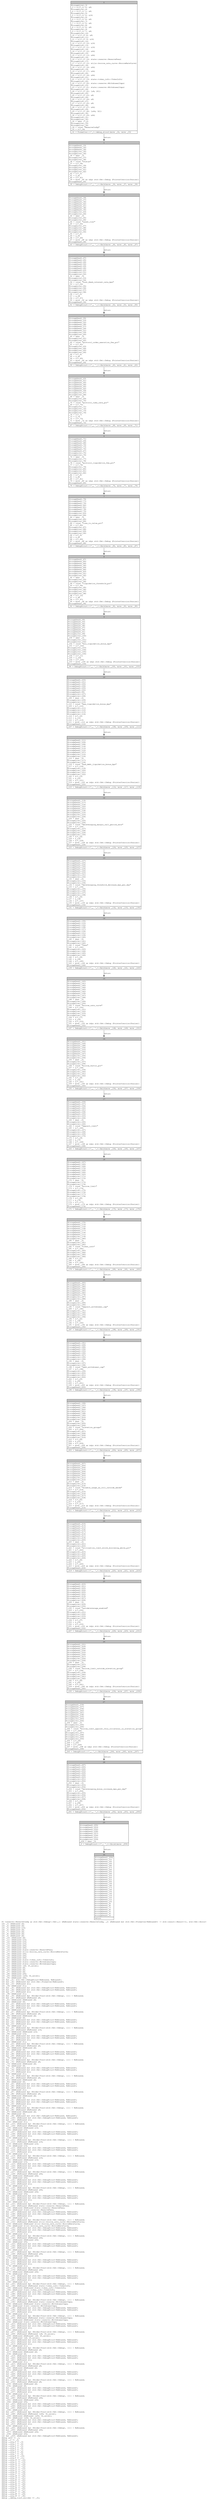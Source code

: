 digraph Mir_0_9575 {
    graph [fontname="Courier, monospace"];
    node [fontname="Courier, monospace"];
    edge [fontname="Courier, monospace"];
    label=<fn &lt;reserve::ReserveConfig as std::fmt::Debug&gt;::fmt(_1: &amp;ReErased state::reserve::ReserveConfig, _2: &amp;ReErased mut std::fmt::Formatter&lt;ReErased&gt;) -&gt; std::result::Result&lt;(), std::fmt::Error&gt;<br align="left"/>let _3: &amp;ReErased u8;<br align="left"/>let _4: &amp;ReErased u8;<br align="left"/>let _5: &amp;ReErased u16;<br align="left"/>let _6: &amp;ReErased u8;<br align="left"/>let _7: &amp;ReErased u8;<br align="left"/>let _8: &amp;ReErased u8;<br align="left"/>let _9: &amp;ReErased u8;<br align="left"/>let _10: &amp;ReErased u8;<br align="left"/>let _11: &amp;ReErased u16;<br align="left"/>let _12: &amp;ReErased u16;<br align="left"/>let _13: &amp;ReErased u16;<br align="left"/>let _14: &amp;ReErased u64;<br align="left"/>let _15: &amp;ReErased u64;<br align="left"/>let _16: &amp;ReErased state::reserve::ReserveFees;<br align="left"/>let _17: &amp;ReErased utils::borrow_rate_curve::BorrowRateCurve;<br align="left"/>let _18: &amp;ReErased u64;<br align="left"/>let _19: &amp;ReErased u64;<br align="left"/>let _20: &amp;ReErased u64;<br align="left"/>let _21: &amp;ReErased state::token_info::TokenInfo;<br align="left"/>let _22: &amp;ReErased state::reserve::WithdrawalCaps;<br align="left"/>let _23: &amp;ReErased state::reserve::WithdrawalCaps;<br align="left"/>let _24: &amp;ReErased [u8; 20_usize];<br align="left"/>let _25: &amp;ReErased u8;<br align="left"/>let _26: &amp;ReErased u8;<br align="left"/>let _27: &amp;ReErased u8;<br align="left"/>let _28: &amp;ReErased u64;<br align="left"/>let _29: &amp;ReErased [u64; 32_usize];<br align="left"/>let _30: &amp;ReErased u64;<br align="left"/>let mut _31: std::fmt::DebugStruct&lt;ReErased, ReErased&gt;;<br align="left"/>let mut _32: &amp;ReErased mut std::fmt::Formatter&lt;ReErased&gt;;<br align="left"/>let mut _33: &amp;ReErased str;<br align="left"/>let _34: &amp;ReErased str;<br align="left"/>let mut _35: &amp;ReErased mut std::fmt::DebugStruct&lt;ReErased, ReErased&gt;;<br align="left"/>let mut _36: &amp;ReErased mut std::fmt::DebugStruct&lt;ReErased, ReErased&gt;;<br align="left"/>let mut _37: &amp;ReErased str;<br align="left"/>let _38: &amp;ReErased str;<br align="left"/>let mut _39: &amp;ReErased dyn [Binder(Trait(std::fmt::Debug), [])] + ReErased;<br align="left"/>let mut _40: &amp;ReErased &amp;ReErased u8;<br align="left"/>let _41: &amp;ReErased &amp;ReErased u8;<br align="left"/>let _42: &amp;ReErased u8;<br align="left"/>let mut _43: &amp;ReErased mut std::fmt::DebugStruct&lt;ReErased, ReErased&gt;;<br align="left"/>let mut _44: &amp;ReErased mut std::fmt::DebugStruct&lt;ReErased, ReErased&gt;;<br align="left"/>let mut _45: &amp;ReErased str;<br align="left"/>let _46: &amp;ReErased str;<br align="left"/>let mut _47: &amp;ReErased dyn [Binder(Trait(std::fmt::Debug), [])] + ReErased;<br align="left"/>let mut _48: &amp;ReErased &amp;ReErased u8;<br align="left"/>let _49: &amp;ReErased &amp;ReErased u8;<br align="left"/>let _50: &amp;ReErased u8;<br align="left"/>let mut _51: &amp;ReErased mut std::fmt::DebugStruct&lt;ReErased, ReErased&gt;;<br align="left"/>let mut _52: &amp;ReErased mut std::fmt::DebugStruct&lt;ReErased, ReErased&gt;;<br align="left"/>let mut _53: &amp;ReErased str;<br align="left"/>let _54: &amp;ReErased str;<br align="left"/>let mut _55: &amp;ReErased dyn [Binder(Trait(std::fmt::Debug), [])] + ReErased;<br align="left"/>let mut _56: &amp;ReErased &amp;ReErased u16;<br align="left"/>let _57: &amp;ReErased &amp;ReErased u16;<br align="left"/>let _58: &amp;ReErased u16;<br align="left"/>let mut _59: &amp;ReErased mut std::fmt::DebugStruct&lt;ReErased, ReErased&gt;;<br align="left"/>let mut _60: &amp;ReErased mut std::fmt::DebugStruct&lt;ReErased, ReErased&gt;;<br align="left"/>let mut _61: &amp;ReErased str;<br align="left"/>let _62: &amp;ReErased str;<br align="left"/>let mut _63: &amp;ReErased dyn [Binder(Trait(std::fmt::Debug), [])] + ReErased;<br align="left"/>let mut _64: &amp;ReErased &amp;ReErased u8;<br align="left"/>let _65: &amp;ReErased &amp;ReErased u8;<br align="left"/>let _66: &amp;ReErased u8;<br align="left"/>let mut _67: &amp;ReErased mut std::fmt::DebugStruct&lt;ReErased, ReErased&gt;;<br align="left"/>let mut _68: &amp;ReErased mut std::fmt::DebugStruct&lt;ReErased, ReErased&gt;;<br align="left"/>let mut _69: &amp;ReErased str;<br align="left"/>let _70: &amp;ReErased str;<br align="left"/>let mut _71: &amp;ReErased dyn [Binder(Trait(std::fmt::Debug), [])] + ReErased;<br align="left"/>let mut _72: &amp;ReErased &amp;ReErased u8;<br align="left"/>let _73: &amp;ReErased &amp;ReErased u8;<br align="left"/>let _74: &amp;ReErased u8;<br align="left"/>let mut _75: &amp;ReErased mut std::fmt::DebugStruct&lt;ReErased, ReErased&gt;;<br align="left"/>let mut _76: &amp;ReErased mut std::fmt::DebugStruct&lt;ReErased, ReErased&gt;;<br align="left"/>let mut _77: &amp;ReErased str;<br align="left"/>let _78: &amp;ReErased str;<br align="left"/>let mut _79: &amp;ReErased dyn [Binder(Trait(std::fmt::Debug), [])] + ReErased;<br align="left"/>let mut _80: &amp;ReErased &amp;ReErased u8;<br align="left"/>let _81: &amp;ReErased &amp;ReErased u8;<br align="left"/>let _82: &amp;ReErased u8;<br align="left"/>let mut _83: &amp;ReErased mut std::fmt::DebugStruct&lt;ReErased, ReErased&gt;;<br align="left"/>let mut _84: &amp;ReErased mut std::fmt::DebugStruct&lt;ReErased, ReErased&gt;;<br align="left"/>let mut _85: &amp;ReErased str;<br align="left"/>let _86: &amp;ReErased str;<br align="left"/>let mut _87: &amp;ReErased dyn [Binder(Trait(std::fmt::Debug), [])] + ReErased;<br align="left"/>let mut _88: &amp;ReErased &amp;ReErased u8;<br align="left"/>let _89: &amp;ReErased &amp;ReErased u8;<br align="left"/>let _90: &amp;ReErased u8;<br align="left"/>let mut _91: &amp;ReErased mut std::fmt::DebugStruct&lt;ReErased, ReErased&gt;;<br align="left"/>let mut _92: &amp;ReErased mut std::fmt::DebugStruct&lt;ReErased, ReErased&gt;;<br align="left"/>let mut _93: &amp;ReErased str;<br align="left"/>let _94: &amp;ReErased str;<br align="left"/>let mut _95: &amp;ReErased dyn [Binder(Trait(std::fmt::Debug), [])] + ReErased;<br align="left"/>let mut _96: &amp;ReErased &amp;ReErased u8;<br align="left"/>let _97: &amp;ReErased &amp;ReErased u8;<br align="left"/>let _98: &amp;ReErased u8;<br align="left"/>let mut _99: &amp;ReErased mut std::fmt::DebugStruct&lt;ReErased, ReErased&gt;;<br align="left"/>let mut _100: &amp;ReErased mut std::fmt::DebugStruct&lt;ReErased, ReErased&gt;;<br align="left"/>let mut _101: &amp;ReErased str;<br align="left"/>let _102: &amp;ReErased str;<br align="left"/>let mut _103: &amp;ReErased dyn [Binder(Trait(std::fmt::Debug), [])] + ReErased;<br align="left"/>let mut _104: &amp;ReErased &amp;ReErased u16;<br align="left"/>let _105: &amp;ReErased &amp;ReErased u16;<br align="left"/>let _106: &amp;ReErased u16;<br align="left"/>let mut _107: &amp;ReErased mut std::fmt::DebugStruct&lt;ReErased, ReErased&gt;;<br align="left"/>let mut _108: &amp;ReErased mut std::fmt::DebugStruct&lt;ReErased, ReErased&gt;;<br align="left"/>let mut _109: &amp;ReErased str;<br align="left"/>let _110: &amp;ReErased str;<br align="left"/>let mut _111: &amp;ReErased dyn [Binder(Trait(std::fmt::Debug), [])] + ReErased;<br align="left"/>let mut _112: &amp;ReErased &amp;ReErased u16;<br align="left"/>let _113: &amp;ReErased &amp;ReErased u16;<br align="left"/>let _114: &amp;ReErased u16;<br align="left"/>let mut _115: &amp;ReErased mut std::fmt::DebugStruct&lt;ReErased, ReErased&gt;;<br align="left"/>let mut _116: &amp;ReErased mut std::fmt::DebugStruct&lt;ReErased, ReErased&gt;;<br align="left"/>let mut _117: &amp;ReErased str;<br align="left"/>let _118: &amp;ReErased str;<br align="left"/>let mut _119: &amp;ReErased dyn [Binder(Trait(std::fmt::Debug), [])] + ReErased;<br align="left"/>let mut _120: &amp;ReErased &amp;ReErased u16;<br align="left"/>let _121: &amp;ReErased &amp;ReErased u16;<br align="left"/>let _122: &amp;ReErased u16;<br align="left"/>let mut _123: &amp;ReErased mut std::fmt::DebugStruct&lt;ReErased, ReErased&gt;;<br align="left"/>let mut _124: &amp;ReErased mut std::fmt::DebugStruct&lt;ReErased, ReErased&gt;;<br align="left"/>let mut _125: &amp;ReErased str;<br align="left"/>let _126: &amp;ReErased str;<br align="left"/>let mut _127: &amp;ReErased dyn [Binder(Trait(std::fmt::Debug), [])] + ReErased;<br align="left"/>let mut _128: &amp;ReErased &amp;ReErased u64;<br align="left"/>let _129: &amp;ReErased &amp;ReErased u64;<br align="left"/>let _130: &amp;ReErased u64;<br align="left"/>let mut _131: &amp;ReErased mut std::fmt::DebugStruct&lt;ReErased, ReErased&gt;;<br align="left"/>let mut _132: &amp;ReErased mut std::fmt::DebugStruct&lt;ReErased, ReErased&gt;;<br align="left"/>let mut _133: &amp;ReErased str;<br align="left"/>let _134: &amp;ReErased str;<br align="left"/>let mut _135: &amp;ReErased dyn [Binder(Trait(std::fmt::Debug), [])] + ReErased;<br align="left"/>let mut _136: &amp;ReErased &amp;ReErased u64;<br align="left"/>let _137: &amp;ReErased &amp;ReErased u64;<br align="left"/>let _138: &amp;ReErased u64;<br align="left"/>let mut _139: &amp;ReErased mut std::fmt::DebugStruct&lt;ReErased, ReErased&gt;;<br align="left"/>let mut _140: &amp;ReErased mut std::fmt::DebugStruct&lt;ReErased, ReErased&gt;;<br align="left"/>let mut _141: &amp;ReErased str;<br align="left"/>let _142: &amp;ReErased str;<br align="left"/>let mut _143: &amp;ReErased dyn [Binder(Trait(std::fmt::Debug), [])] + ReErased;<br align="left"/>let mut _144: &amp;ReErased &amp;ReErased state::reserve::ReserveFees;<br align="left"/>let _145: &amp;ReErased &amp;ReErased state::reserve::ReserveFees;<br align="left"/>let _146: &amp;ReErased state::reserve::ReserveFees;<br align="left"/>let mut _147: &amp;ReErased mut std::fmt::DebugStruct&lt;ReErased, ReErased&gt;;<br align="left"/>let mut _148: &amp;ReErased mut std::fmt::DebugStruct&lt;ReErased, ReErased&gt;;<br align="left"/>let mut _149: &amp;ReErased str;<br align="left"/>let _150: &amp;ReErased str;<br align="left"/>let mut _151: &amp;ReErased dyn [Binder(Trait(std::fmt::Debug), [])] + ReErased;<br align="left"/>let mut _152: &amp;ReErased &amp;ReErased utils::borrow_rate_curve::BorrowRateCurve;<br align="left"/>let _153: &amp;ReErased &amp;ReErased utils::borrow_rate_curve::BorrowRateCurve;<br align="left"/>let _154: &amp;ReErased utils::borrow_rate_curve::BorrowRateCurve;<br align="left"/>let mut _155: &amp;ReErased mut std::fmt::DebugStruct&lt;ReErased, ReErased&gt;;<br align="left"/>let mut _156: &amp;ReErased mut std::fmt::DebugStruct&lt;ReErased, ReErased&gt;;<br align="left"/>let mut _157: &amp;ReErased str;<br align="left"/>let _158: &amp;ReErased str;<br align="left"/>let mut _159: &amp;ReErased dyn [Binder(Trait(std::fmt::Debug), [])] + ReErased;<br align="left"/>let mut _160: &amp;ReErased &amp;ReErased u64;<br align="left"/>let _161: &amp;ReErased &amp;ReErased u64;<br align="left"/>let _162: &amp;ReErased u64;<br align="left"/>let mut _163: &amp;ReErased mut std::fmt::DebugStruct&lt;ReErased, ReErased&gt;;<br align="left"/>let mut _164: &amp;ReErased mut std::fmt::DebugStruct&lt;ReErased, ReErased&gt;;<br align="left"/>let mut _165: &amp;ReErased str;<br align="left"/>let _166: &amp;ReErased str;<br align="left"/>let mut _167: &amp;ReErased dyn [Binder(Trait(std::fmt::Debug), [])] + ReErased;<br align="left"/>let mut _168: &amp;ReErased &amp;ReErased u64;<br align="left"/>let _169: &amp;ReErased &amp;ReErased u64;<br align="left"/>let _170: &amp;ReErased u64;<br align="left"/>let mut _171: &amp;ReErased mut std::fmt::DebugStruct&lt;ReErased, ReErased&gt;;<br align="left"/>let mut _172: &amp;ReErased mut std::fmt::DebugStruct&lt;ReErased, ReErased&gt;;<br align="left"/>let mut _173: &amp;ReErased str;<br align="left"/>let _174: &amp;ReErased str;<br align="left"/>let mut _175: &amp;ReErased dyn [Binder(Trait(std::fmt::Debug), [])] + ReErased;<br align="left"/>let mut _176: &amp;ReErased &amp;ReErased u64;<br align="left"/>let _177: &amp;ReErased &amp;ReErased u64;<br align="left"/>let _178: &amp;ReErased u64;<br align="left"/>let mut _179: &amp;ReErased mut std::fmt::DebugStruct&lt;ReErased, ReErased&gt;;<br align="left"/>let mut _180: &amp;ReErased mut std::fmt::DebugStruct&lt;ReErased, ReErased&gt;;<br align="left"/>let mut _181: &amp;ReErased str;<br align="left"/>let _182: &amp;ReErased str;<br align="left"/>let mut _183: &amp;ReErased dyn [Binder(Trait(std::fmt::Debug), [])] + ReErased;<br align="left"/>let mut _184: &amp;ReErased &amp;ReErased state::token_info::TokenInfo;<br align="left"/>let _185: &amp;ReErased &amp;ReErased state::token_info::TokenInfo;<br align="left"/>let _186: &amp;ReErased state::token_info::TokenInfo;<br align="left"/>let mut _187: &amp;ReErased mut std::fmt::DebugStruct&lt;ReErased, ReErased&gt;;<br align="left"/>let mut _188: &amp;ReErased mut std::fmt::DebugStruct&lt;ReErased, ReErased&gt;;<br align="left"/>let mut _189: &amp;ReErased str;<br align="left"/>let _190: &amp;ReErased str;<br align="left"/>let mut _191: &amp;ReErased dyn [Binder(Trait(std::fmt::Debug), [])] + ReErased;<br align="left"/>let mut _192: &amp;ReErased &amp;ReErased state::reserve::WithdrawalCaps;<br align="left"/>let _193: &amp;ReErased &amp;ReErased state::reserve::WithdrawalCaps;<br align="left"/>let _194: &amp;ReErased state::reserve::WithdrawalCaps;<br align="left"/>let mut _195: &amp;ReErased mut std::fmt::DebugStruct&lt;ReErased, ReErased&gt;;<br align="left"/>let mut _196: &amp;ReErased mut std::fmt::DebugStruct&lt;ReErased, ReErased&gt;;<br align="left"/>let mut _197: &amp;ReErased str;<br align="left"/>let _198: &amp;ReErased str;<br align="left"/>let mut _199: &amp;ReErased dyn [Binder(Trait(std::fmt::Debug), [])] + ReErased;<br align="left"/>let mut _200: &amp;ReErased &amp;ReErased state::reserve::WithdrawalCaps;<br align="left"/>let _201: &amp;ReErased &amp;ReErased state::reserve::WithdrawalCaps;<br align="left"/>let _202: &amp;ReErased state::reserve::WithdrawalCaps;<br align="left"/>let mut _203: &amp;ReErased mut std::fmt::DebugStruct&lt;ReErased, ReErased&gt;;<br align="left"/>let mut _204: &amp;ReErased mut std::fmt::DebugStruct&lt;ReErased, ReErased&gt;;<br align="left"/>let mut _205: &amp;ReErased str;<br align="left"/>let _206: &amp;ReErased str;<br align="left"/>let mut _207: &amp;ReErased dyn [Binder(Trait(std::fmt::Debug), [])] + ReErased;<br align="left"/>let mut _208: &amp;ReErased &amp;ReErased [u8; 20_usize];<br align="left"/>let _209: &amp;ReErased &amp;ReErased [u8; 20_usize];<br align="left"/>let _210: &amp;ReErased [u8; 20_usize];<br align="left"/>let mut _211: &amp;ReErased mut std::fmt::DebugStruct&lt;ReErased, ReErased&gt;;<br align="left"/>let mut _212: &amp;ReErased mut std::fmt::DebugStruct&lt;ReErased, ReErased&gt;;<br align="left"/>let mut _213: &amp;ReErased str;<br align="left"/>let _214: &amp;ReErased str;<br align="left"/>let mut _215: &amp;ReErased dyn [Binder(Trait(std::fmt::Debug), [])] + ReErased;<br align="left"/>let mut _216: &amp;ReErased &amp;ReErased u8;<br align="left"/>let _217: &amp;ReErased &amp;ReErased u8;<br align="left"/>let _218: &amp;ReErased u8;<br align="left"/>let mut _219: &amp;ReErased mut std::fmt::DebugStruct&lt;ReErased, ReErased&gt;;<br align="left"/>let mut _220: &amp;ReErased mut std::fmt::DebugStruct&lt;ReErased, ReErased&gt;;<br align="left"/>let mut _221: &amp;ReErased str;<br align="left"/>let _222: &amp;ReErased str;<br align="left"/>let mut _223: &amp;ReErased dyn [Binder(Trait(std::fmt::Debug), [])] + ReErased;<br align="left"/>let mut _224: &amp;ReErased &amp;ReErased u8;<br align="left"/>let _225: &amp;ReErased &amp;ReErased u8;<br align="left"/>let _226: &amp;ReErased u8;<br align="left"/>let mut _227: &amp;ReErased mut std::fmt::DebugStruct&lt;ReErased, ReErased&gt;;<br align="left"/>let mut _228: &amp;ReErased mut std::fmt::DebugStruct&lt;ReErased, ReErased&gt;;<br align="left"/>let mut _229: &amp;ReErased str;<br align="left"/>let _230: &amp;ReErased str;<br align="left"/>let mut _231: &amp;ReErased dyn [Binder(Trait(std::fmt::Debug), [])] + ReErased;<br align="left"/>let mut _232: &amp;ReErased &amp;ReErased u8;<br align="left"/>let _233: &amp;ReErased &amp;ReErased u8;<br align="left"/>let _234: &amp;ReErased u8;<br align="left"/>let mut _235: &amp;ReErased mut std::fmt::DebugStruct&lt;ReErased, ReErased&gt;;<br align="left"/>let mut _236: &amp;ReErased mut std::fmt::DebugStruct&lt;ReErased, ReErased&gt;;<br align="left"/>let mut _237: &amp;ReErased str;<br align="left"/>let _238: &amp;ReErased str;<br align="left"/>let mut _239: &amp;ReErased dyn [Binder(Trait(std::fmt::Debug), [])] + ReErased;<br align="left"/>let mut _240: &amp;ReErased &amp;ReErased u64;<br align="left"/>let _241: &amp;ReErased &amp;ReErased u64;<br align="left"/>let _242: &amp;ReErased u64;<br align="left"/>let mut _243: &amp;ReErased mut std::fmt::DebugStruct&lt;ReErased, ReErased&gt;;<br align="left"/>let mut _244: &amp;ReErased mut std::fmt::DebugStruct&lt;ReErased, ReErased&gt;;<br align="left"/>let mut _245: &amp;ReErased str;<br align="left"/>let _246: &amp;ReErased str;<br align="left"/>let mut _247: &amp;ReErased dyn [Binder(Trait(std::fmt::Debug), [])] + ReErased;<br align="left"/>let mut _248: &amp;ReErased &amp;ReErased [u64; 32_usize];<br align="left"/>let _249: &amp;ReErased &amp;ReErased [u64; 32_usize];<br align="left"/>let _250: &amp;ReErased [u64; 32_usize];<br align="left"/>let mut _251: &amp;ReErased mut std::fmt::DebugStruct&lt;ReErased, ReErased&gt;;<br align="left"/>let mut _252: &amp;ReErased mut std::fmt::DebugStruct&lt;ReErased, ReErased&gt;;<br align="left"/>let mut _253: &amp;ReErased str;<br align="left"/>let _254: &amp;ReErased str;<br align="left"/>let mut _255: &amp;ReErased dyn [Binder(Trait(std::fmt::Debug), [])] + ReErased;<br align="left"/>let mut _256: &amp;ReErased &amp;ReErased u64;<br align="left"/>let _257: &amp;ReErased &amp;ReErased u64;<br align="left"/>let _258: &amp;ReErased u64;<br align="left"/>let mut _259: &amp;ReErased mut std::fmt::DebugStruct&lt;ReErased, ReErased&gt;;<br align="left"/>debug self =&gt; _1;<br align="left"/>debug __f =&gt; _2;<br align="left"/>debug __arg_0 =&gt; _3;<br align="left"/>debug __arg_1 =&gt; _4;<br align="left"/>debug __arg_2 =&gt; _5;<br align="left"/>debug __arg_4 =&gt; _6;<br align="left"/>debug __arg_5 =&gt; _7;<br align="left"/>debug __arg_6 =&gt; _8;<br align="left"/>debug __arg_7 =&gt; _9;<br align="left"/>debug __arg_8 =&gt; _10;<br align="left"/>debug __arg_9 =&gt; _11;<br align="left"/>debug __arg_10 =&gt; _12;<br align="left"/>debug __arg_11 =&gt; _13;<br align="left"/>debug __arg_12 =&gt; _14;<br align="left"/>debug __arg_13 =&gt; _15;<br align="left"/>debug __arg_14 =&gt; _16;<br align="left"/>debug __arg_15 =&gt; _17;<br align="left"/>debug __arg_16 =&gt; _18;<br align="left"/>debug __arg_17 =&gt; _19;<br align="left"/>debug __arg_18 =&gt; _20;<br align="left"/>debug __arg_19 =&gt; _21;<br align="left"/>debug __arg_20 =&gt; _22;<br align="left"/>debug __arg_21 =&gt; _23;<br align="left"/>debug __arg_22 =&gt; _24;<br align="left"/>debug __arg_23 =&gt; _25;<br align="left"/>debug __arg_24 =&gt; _26;<br align="left"/>debug __arg_25 =&gt; _27;<br align="left"/>debug __arg_27 =&gt; _28;<br align="left"/>debug __arg_28 =&gt; _29;<br align="left"/>debug __arg_29 =&gt; _30;<br align="left"/>debug __debug_trait_builder =&gt; _31;<br align="left"/>>;
    bb0__0_9575 [shape="none", label=<<table border="0" cellborder="1" cellspacing="0"><tr><td bgcolor="gray" align="center" colspan="1">0</td></tr><tr><td align="left" balign="left">StorageLive(_3)<br/>_3 = &amp;((*_1).0: u8)<br/>StorageLive(_4)<br/>_4 = &amp;((*_1).1: u8)<br/>StorageLive(_5)<br/>_5 = &amp;((*_1).2: u16)<br/>StorageLive(_6)<br/>_6 = &amp;((*_1).4: u8)<br/>StorageLive(_7)<br/>_7 = &amp;((*_1).5: u8)<br/>StorageLive(_8)<br/>_8 = &amp;((*_1).6: u8)<br/>StorageLive(_9)<br/>_9 = &amp;((*_1).7: u8)<br/>StorageLive(_10)<br/>_10 = &amp;((*_1).8: u8)<br/>StorageLive(_11)<br/>_11 = &amp;((*_1).9: u16)<br/>StorageLive(_12)<br/>_12 = &amp;((*_1).10: u16)<br/>StorageLive(_13)<br/>_13 = &amp;((*_1).11: u16)<br/>StorageLive(_14)<br/>_14 = &amp;((*_1).12: u64)<br/>StorageLive(_15)<br/>_15 = &amp;((*_1).13: u64)<br/>StorageLive(_16)<br/>_16 = &amp;((*_1).14: state::reserve::ReserveFees)<br/>StorageLive(_17)<br/>_17 = &amp;((*_1).15: utils::borrow_rate_curve::BorrowRateCurve)<br/>StorageLive(_18)<br/>_18 = &amp;((*_1).16: u64)<br/>StorageLive(_19)<br/>_19 = &amp;((*_1).17: u64)<br/>StorageLive(_20)<br/>_20 = &amp;((*_1).18: u64)<br/>StorageLive(_21)<br/>_21 = &amp;((*_1).19: state::token_info::TokenInfo)<br/>StorageLive(_22)<br/>_22 = &amp;((*_1).20: state::reserve::WithdrawalCaps)<br/>StorageLive(_23)<br/>_23 = &amp;((*_1).21: state::reserve::WithdrawalCaps)<br/>StorageLive(_24)<br/>_24 = &amp;((*_1).22: [u8; 20])<br/>StorageLive(_25)<br/>_25 = &amp;((*_1).23: u8)<br/>StorageLive(_26)<br/>_26 = &amp;((*_1).24: u8)<br/>StorageLive(_27)<br/>_27 = &amp;((*_1).25: u8)<br/>StorageLive(_28)<br/>_28 = &amp;((*_1).27: u64)<br/>StorageLive(_29)<br/>_29 = &amp;((*_1).28: [u64; 32])<br/>StorageLive(_30)<br/>_30 = &amp;((*_1).29: u64)<br/>StorageLive(_31)<br/>StorageLive(_32)<br/>_32 = &amp;mut (*_2)<br/>StorageLive(_33)<br/>StorageLive(_34)<br/>_34 = const &quot;ReserveConfig&quot;<br/>_33 = &amp;(*_34)<br/></td></tr><tr><td align="left">_31 = Formatter::&lt;'_&gt;::debug_struct(move _32, move _33)</td></tr></table>>];
    bb1__0_9575 [shape="none", label=<<table border="0" cellborder="1" cellspacing="0"><tr><td bgcolor="gray" align="center" colspan="1">1</td></tr><tr><td align="left" balign="left">StorageDead(_33)<br/>StorageDead(_32)<br/>StorageDead(_34)<br/>StorageLive(_35)<br/>StorageLive(_36)<br/>_36 = &amp;mut _31<br/>StorageLive(_37)<br/>StorageLive(_38)<br/>_38 = const &quot;status&quot;<br/>_37 = &amp;(*_38)<br/>StorageLive(_39)<br/>StorageLive(_40)<br/>StorageLive(_41)<br/>StorageLive(_42)<br/>_42 = &amp;(*_3)<br/>_41 = &amp;_42<br/>_40 = &amp;(*_41)<br/>_39 = move _40 as &amp;dyn std::fmt::Debug (PointerCoercion(Unsize))<br/>StorageDead(_40)<br/></td></tr><tr><td align="left">_35 = DebugStruct::&lt;'_, '_&gt;::field(move _36, move _37, move _39)</td></tr></table>>];
    bb2__0_9575 [shape="none", label=<<table border="0" cellborder="1" cellspacing="0"><tr><td bgcolor="gray" align="center" colspan="1">2</td></tr><tr><td align="left" balign="left">StorageDead(_39)<br/>StorageDead(_37)<br/>StorageDead(_36)<br/>StorageDead(_42)<br/>StorageDead(_41)<br/>StorageDead(_38)<br/>StorageDead(_35)<br/>StorageLive(_43)<br/>StorageLive(_44)<br/>_44 = &amp;mut _31<br/>StorageLive(_45)<br/>StorageLive(_46)<br/>_46 = const &quot;asset_tier&quot;<br/>_45 = &amp;(*_46)<br/>StorageLive(_47)<br/>StorageLive(_48)<br/>StorageLive(_49)<br/>StorageLive(_50)<br/>_50 = &amp;(*_4)<br/>_49 = &amp;_50<br/>_48 = &amp;(*_49)<br/>_47 = move _48 as &amp;dyn std::fmt::Debug (PointerCoercion(Unsize))<br/>StorageDead(_48)<br/></td></tr><tr><td align="left">_43 = DebugStruct::&lt;'_, '_&gt;::field(move _44, move _45, move _47)</td></tr></table>>];
    bb3__0_9575 [shape="none", label=<<table border="0" cellborder="1" cellspacing="0"><tr><td bgcolor="gray" align="center" colspan="1">3</td></tr><tr><td align="left" balign="left">StorageDead(_47)<br/>StorageDead(_45)<br/>StorageDead(_44)<br/>StorageDead(_50)<br/>StorageDead(_49)<br/>StorageDead(_46)<br/>StorageDead(_43)<br/>StorageLive(_51)<br/>StorageLive(_52)<br/>_52 = &amp;mut _31<br/>StorageLive(_53)<br/>StorageLive(_54)<br/>_54 = const &quot;host_fixed_interest_rate_bps&quot;<br/>_53 = &amp;(*_54)<br/>StorageLive(_55)<br/>StorageLive(_56)<br/>StorageLive(_57)<br/>StorageLive(_58)<br/>_58 = &amp;(*_5)<br/>_57 = &amp;_58<br/>_56 = &amp;(*_57)<br/>_55 = move _56 as &amp;dyn std::fmt::Debug (PointerCoercion(Unsize))<br/>StorageDead(_56)<br/></td></tr><tr><td align="left">_51 = DebugStruct::&lt;'_, '_&gt;::field(move _52, move _53, move _55)</td></tr></table>>];
    bb4__0_9575 [shape="none", label=<<table border="0" cellborder="1" cellspacing="0"><tr><td bgcolor="gray" align="center" colspan="1">4</td></tr><tr><td align="left" balign="left">StorageDead(_55)<br/>StorageDead(_53)<br/>StorageDead(_52)<br/>StorageDead(_58)<br/>StorageDead(_57)<br/>StorageDead(_54)<br/>StorageDead(_51)<br/>StorageLive(_59)<br/>StorageLive(_60)<br/>_60 = &amp;mut _31<br/>StorageLive(_61)<br/>StorageLive(_62)<br/>_62 = const &quot;protocol_order_execution_fee_pct&quot;<br/>_61 = &amp;(*_62)<br/>StorageLive(_63)<br/>StorageLive(_64)<br/>StorageLive(_65)<br/>StorageLive(_66)<br/>_66 = &amp;(*_6)<br/>_65 = &amp;_66<br/>_64 = &amp;(*_65)<br/>_63 = move _64 as &amp;dyn std::fmt::Debug (PointerCoercion(Unsize))<br/>StorageDead(_64)<br/></td></tr><tr><td align="left">_59 = DebugStruct::&lt;'_, '_&gt;::field(move _60, move _61, move _63)</td></tr></table>>];
    bb5__0_9575 [shape="none", label=<<table border="0" cellborder="1" cellspacing="0"><tr><td bgcolor="gray" align="center" colspan="1">5</td></tr><tr><td align="left" balign="left">StorageDead(_63)<br/>StorageDead(_61)<br/>StorageDead(_60)<br/>StorageDead(_66)<br/>StorageDead(_65)<br/>StorageDead(_62)<br/>StorageDead(_59)<br/>StorageLive(_67)<br/>StorageLive(_68)<br/>_68 = &amp;mut _31<br/>StorageLive(_69)<br/>StorageLive(_70)<br/>_70 = const &quot;protocol_take_rate_pct&quot;<br/>_69 = &amp;(*_70)<br/>StorageLive(_71)<br/>StorageLive(_72)<br/>StorageLive(_73)<br/>StorageLive(_74)<br/>_74 = &amp;(*_7)<br/>_73 = &amp;_74<br/>_72 = &amp;(*_73)<br/>_71 = move _72 as &amp;dyn std::fmt::Debug (PointerCoercion(Unsize))<br/>StorageDead(_72)<br/></td></tr><tr><td align="left">_67 = DebugStruct::&lt;'_, '_&gt;::field(move _68, move _69, move _71)</td></tr></table>>];
    bb6__0_9575 [shape="none", label=<<table border="0" cellborder="1" cellspacing="0"><tr><td bgcolor="gray" align="center" colspan="1">6</td></tr><tr><td align="left" balign="left">StorageDead(_71)<br/>StorageDead(_69)<br/>StorageDead(_68)<br/>StorageDead(_74)<br/>StorageDead(_73)<br/>StorageDead(_70)<br/>StorageDead(_67)<br/>StorageLive(_75)<br/>StorageLive(_76)<br/>_76 = &amp;mut _31<br/>StorageLive(_77)<br/>StorageLive(_78)<br/>_78 = const &quot;protocol_liquidation_fee_pct&quot;<br/>_77 = &amp;(*_78)<br/>StorageLive(_79)<br/>StorageLive(_80)<br/>StorageLive(_81)<br/>StorageLive(_82)<br/>_82 = &amp;(*_8)<br/>_81 = &amp;_82<br/>_80 = &amp;(*_81)<br/>_79 = move _80 as &amp;dyn std::fmt::Debug (PointerCoercion(Unsize))<br/>StorageDead(_80)<br/></td></tr><tr><td align="left">_75 = DebugStruct::&lt;'_, '_&gt;::field(move _76, move _77, move _79)</td></tr></table>>];
    bb7__0_9575 [shape="none", label=<<table border="0" cellborder="1" cellspacing="0"><tr><td bgcolor="gray" align="center" colspan="1">7</td></tr><tr><td align="left" balign="left">StorageDead(_79)<br/>StorageDead(_77)<br/>StorageDead(_76)<br/>StorageDead(_82)<br/>StorageDead(_81)<br/>StorageDead(_78)<br/>StorageDead(_75)<br/>StorageLive(_83)<br/>StorageLive(_84)<br/>_84 = &amp;mut _31<br/>StorageLive(_85)<br/>StorageLive(_86)<br/>_86 = const &quot;loan_to_value_pct&quot;<br/>_85 = &amp;(*_86)<br/>StorageLive(_87)<br/>StorageLive(_88)<br/>StorageLive(_89)<br/>StorageLive(_90)<br/>_90 = &amp;(*_9)<br/>_89 = &amp;_90<br/>_88 = &amp;(*_89)<br/>_87 = move _88 as &amp;dyn std::fmt::Debug (PointerCoercion(Unsize))<br/>StorageDead(_88)<br/></td></tr><tr><td align="left">_83 = DebugStruct::&lt;'_, '_&gt;::field(move _84, move _85, move _87)</td></tr></table>>];
    bb8__0_9575 [shape="none", label=<<table border="0" cellborder="1" cellspacing="0"><tr><td bgcolor="gray" align="center" colspan="1">8</td></tr><tr><td align="left" balign="left">StorageDead(_87)<br/>StorageDead(_85)<br/>StorageDead(_84)<br/>StorageDead(_90)<br/>StorageDead(_89)<br/>StorageDead(_86)<br/>StorageDead(_83)<br/>StorageLive(_91)<br/>StorageLive(_92)<br/>_92 = &amp;mut _31<br/>StorageLive(_93)<br/>StorageLive(_94)<br/>_94 = const &quot;liquidation_threshold_pct&quot;<br/>_93 = &amp;(*_94)<br/>StorageLive(_95)<br/>StorageLive(_96)<br/>StorageLive(_97)<br/>StorageLive(_98)<br/>_98 = &amp;(*_10)<br/>_97 = &amp;_98<br/>_96 = &amp;(*_97)<br/>_95 = move _96 as &amp;dyn std::fmt::Debug (PointerCoercion(Unsize))<br/>StorageDead(_96)<br/></td></tr><tr><td align="left">_91 = DebugStruct::&lt;'_, '_&gt;::field(move _92, move _93, move _95)</td></tr></table>>];
    bb9__0_9575 [shape="none", label=<<table border="0" cellborder="1" cellspacing="0"><tr><td bgcolor="gray" align="center" colspan="1">9</td></tr><tr><td align="left" balign="left">StorageDead(_95)<br/>StorageDead(_93)<br/>StorageDead(_92)<br/>StorageDead(_98)<br/>StorageDead(_97)<br/>StorageDead(_94)<br/>StorageDead(_91)<br/>StorageLive(_99)<br/>StorageLive(_100)<br/>_100 = &amp;mut _31<br/>StorageLive(_101)<br/>StorageLive(_102)<br/>_102 = const &quot;min_liquidation_bonus_bps&quot;<br/>_101 = &amp;(*_102)<br/>StorageLive(_103)<br/>StorageLive(_104)<br/>StorageLive(_105)<br/>StorageLive(_106)<br/>_106 = &amp;(*_11)<br/>_105 = &amp;_106<br/>_104 = &amp;(*_105)<br/>_103 = move _104 as &amp;dyn std::fmt::Debug (PointerCoercion(Unsize))<br/>StorageDead(_104)<br/></td></tr><tr><td align="left">_99 = DebugStruct::&lt;'_, '_&gt;::field(move _100, move _101, move _103)</td></tr></table>>];
    bb10__0_9575 [shape="none", label=<<table border="0" cellborder="1" cellspacing="0"><tr><td bgcolor="gray" align="center" colspan="1">10</td></tr><tr><td align="left" balign="left">StorageDead(_103)<br/>StorageDead(_101)<br/>StorageDead(_100)<br/>StorageDead(_106)<br/>StorageDead(_105)<br/>StorageDead(_102)<br/>StorageDead(_99)<br/>StorageLive(_107)<br/>StorageLive(_108)<br/>_108 = &amp;mut _31<br/>StorageLive(_109)<br/>StorageLive(_110)<br/>_110 = const &quot;max_liquidation_bonus_bps&quot;<br/>_109 = &amp;(*_110)<br/>StorageLive(_111)<br/>StorageLive(_112)<br/>StorageLive(_113)<br/>StorageLive(_114)<br/>_114 = &amp;(*_12)<br/>_113 = &amp;_114<br/>_112 = &amp;(*_113)<br/>_111 = move _112 as &amp;dyn std::fmt::Debug (PointerCoercion(Unsize))<br/>StorageDead(_112)<br/></td></tr><tr><td align="left">_107 = DebugStruct::&lt;'_, '_&gt;::field(move _108, move _109, move _111)</td></tr></table>>];
    bb11__0_9575 [shape="none", label=<<table border="0" cellborder="1" cellspacing="0"><tr><td bgcolor="gray" align="center" colspan="1">11</td></tr><tr><td align="left" balign="left">StorageDead(_111)<br/>StorageDead(_109)<br/>StorageDead(_108)<br/>StorageDead(_114)<br/>StorageDead(_113)<br/>StorageDead(_110)<br/>StorageDead(_107)<br/>StorageLive(_115)<br/>StorageLive(_116)<br/>_116 = &amp;mut _31<br/>StorageLive(_117)<br/>StorageLive(_118)<br/>_118 = const &quot;bad_debt_liquidation_bonus_bps&quot;<br/>_117 = &amp;(*_118)<br/>StorageLive(_119)<br/>StorageLive(_120)<br/>StorageLive(_121)<br/>StorageLive(_122)<br/>_122 = &amp;(*_13)<br/>_121 = &amp;_122<br/>_120 = &amp;(*_121)<br/>_119 = move _120 as &amp;dyn std::fmt::Debug (PointerCoercion(Unsize))<br/>StorageDead(_120)<br/></td></tr><tr><td align="left">_115 = DebugStruct::&lt;'_, '_&gt;::field(move _116, move _117, move _119)</td></tr></table>>];
    bb12__0_9575 [shape="none", label=<<table border="0" cellborder="1" cellspacing="0"><tr><td bgcolor="gray" align="center" colspan="1">12</td></tr><tr><td align="left" balign="left">StorageDead(_119)<br/>StorageDead(_117)<br/>StorageDead(_116)<br/>StorageDead(_122)<br/>StorageDead(_121)<br/>StorageDead(_118)<br/>StorageDead(_115)<br/>StorageLive(_123)<br/>StorageLive(_124)<br/>_124 = &amp;mut _31<br/>StorageLive(_125)<br/>StorageLive(_126)<br/>_126 = const &quot;deleveraging_margin_call_period_secs&quot;<br/>_125 = &amp;(*_126)<br/>StorageLive(_127)<br/>StorageLive(_128)<br/>StorageLive(_129)<br/>StorageLive(_130)<br/>_130 = &amp;(*_14)<br/>_129 = &amp;_130<br/>_128 = &amp;(*_129)<br/>_127 = move _128 as &amp;dyn std::fmt::Debug (PointerCoercion(Unsize))<br/>StorageDead(_128)<br/></td></tr><tr><td align="left">_123 = DebugStruct::&lt;'_, '_&gt;::field(move _124, move _125, move _127)</td></tr></table>>];
    bb13__0_9575 [shape="none", label=<<table border="0" cellborder="1" cellspacing="0"><tr><td bgcolor="gray" align="center" colspan="1">13</td></tr><tr><td align="left" balign="left">StorageDead(_127)<br/>StorageDead(_125)<br/>StorageDead(_124)<br/>StorageDead(_130)<br/>StorageDead(_129)<br/>StorageDead(_126)<br/>StorageDead(_123)<br/>StorageLive(_131)<br/>StorageLive(_132)<br/>_132 = &amp;mut _31<br/>StorageLive(_133)<br/>StorageLive(_134)<br/>_134 = const &quot;deleveraging_threshold_decrease_bps_per_day&quot;<br/>_133 = &amp;(*_134)<br/>StorageLive(_135)<br/>StorageLive(_136)<br/>StorageLive(_137)<br/>StorageLive(_138)<br/>_138 = &amp;(*_15)<br/>_137 = &amp;_138<br/>_136 = &amp;(*_137)<br/>_135 = move _136 as &amp;dyn std::fmt::Debug (PointerCoercion(Unsize))<br/>StorageDead(_136)<br/></td></tr><tr><td align="left">_131 = DebugStruct::&lt;'_, '_&gt;::field(move _132, move _133, move _135)</td></tr></table>>];
    bb14__0_9575 [shape="none", label=<<table border="0" cellborder="1" cellspacing="0"><tr><td bgcolor="gray" align="center" colspan="1">14</td></tr><tr><td align="left" balign="left">StorageDead(_135)<br/>StorageDead(_133)<br/>StorageDead(_132)<br/>StorageDead(_138)<br/>StorageDead(_137)<br/>StorageDead(_134)<br/>StorageDead(_131)<br/>StorageLive(_139)<br/>StorageLive(_140)<br/>_140 = &amp;mut _31<br/>StorageLive(_141)<br/>StorageLive(_142)<br/>_142 = const &quot;fees&quot;<br/>_141 = &amp;(*_142)<br/>StorageLive(_143)<br/>StorageLive(_144)<br/>StorageLive(_145)<br/>StorageLive(_146)<br/>_146 = &amp;(*_16)<br/>_145 = &amp;_146<br/>_144 = &amp;(*_145)<br/>_143 = move _144 as &amp;dyn std::fmt::Debug (PointerCoercion(Unsize))<br/>StorageDead(_144)<br/></td></tr><tr><td align="left">_139 = DebugStruct::&lt;'_, '_&gt;::field(move _140, move _141, move _143)</td></tr></table>>];
    bb15__0_9575 [shape="none", label=<<table border="0" cellborder="1" cellspacing="0"><tr><td bgcolor="gray" align="center" colspan="1">15</td></tr><tr><td align="left" balign="left">StorageDead(_143)<br/>StorageDead(_141)<br/>StorageDead(_140)<br/>StorageDead(_146)<br/>StorageDead(_145)<br/>StorageDead(_142)<br/>StorageDead(_139)<br/>StorageLive(_147)<br/>StorageLive(_148)<br/>_148 = &amp;mut _31<br/>StorageLive(_149)<br/>StorageLive(_150)<br/>_150 = const &quot;borrow_rate_curve&quot;<br/>_149 = &amp;(*_150)<br/>StorageLive(_151)<br/>StorageLive(_152)<br/>StorageLive(_153)<br/>StorageLive(_154)<br/>_154 = &amp;(*_17)<br/>_153 = &amp;_154<br/>_152 = &amp;(*_153)<br/>_151 = move _152 as &amp;dyn std::fmt::Debug (PointerCoercion(Unsize))<br/>StorageDead(_152)<br/></td></tr><tr><td align="left">_147 = DebugStruct::&lt;'_, '_&gt;::field(move _148, move _149, move _151)</td></tr></table>>];
    bb16__0_9575 [shape="none", label=<<table border="0" cellborder="1" cellspacing="0"><tr><td bgcolor="gray" align="center" colspan="1">16</td></tr><tr><td align="left" balign="left">StorageDead(_151)<br/>StorageDead(_149)<br/>StorageDead(_148)<br/>StorageDead(_154)<br/>StorageDead(_153)<br/>StorageDead(_150)<br/>StorageDead(_147)<br/>StorageLive(_155)<br/>StorageLive(_156)<br/>_156 = &amp;mut _31<br/>StorageLive(_157)<br/>StorageLive(_158)<br/>_158 = const &quot;borrow_factor_pct&quot;<br/>_157 = &amp;(*_158)<br/>StorageLive(_159)<br/>StorageLive(_160)<br/>StorageLive(_161)<br/>StorageLive(_162)<br/>_162 = &amp;(*_18)<br/>_161 = &amp;_162<br/>_160 = &amp;(*_161)<br/>_159 = move _160 as &amp;dyn std::fmt::Debug (PointerCoercion(Unsize))<br/>StorageDead(_160)<br/></td></tr><tr><td align="left">_155 = DebugStruct::&lt;'_, '_&gt;::field(move _156, move _157, move _159)</td></tr></table>>];
    bb17__0_9575 [shape="none", label=<<table border="0" cellborder="1" cellspacing="0"><tr><td bgcolor="gray" align="center" colspan="1">17</td></tr><tr><td align="left" balign="left">StorageDead(_159)<br/>StorageDead(_157)<br/>StorageDead(_156)<br/>StorageDead(_162)<br/>StorageDead(_161)<br/>StorageDead(_158)<br/>StorageDead(_155)<br/>StorageLive(_163)<br/>StorageLive(_164)<br/>_164 = &amp;mut _31<br/>StorageLive(_165)<br/>StorageLive(_166)<br/>_166 = const &quot;deposit_limit&quot;<br/>_165 = &amp;(*_166)<br/>StorageLive(_167)<br/>StorageLive(_168)<br/>StorageLive(_169)<br/>StorageLive(_170)<br/>_170 = &amp;(*_19)<br/>_169 = &amp;_170<br/>_168 = &amp;(*_169)<br/>_167 = move _168 as &amp;dyn std::fmt::Debug (PointerCoercion(Unsize))<br/>StorageDead(_168)<br/></td></tr><tr><td align="left">_163 = DebugStruct::&lt;'_, '_&gt;::field(move _164, move _165, move _167)</td></tr></table>>];
    bb18__0_9575 [shape="none", label=<<table border="0" cellborder="1" cellspacing="0"><tr><td bgcolor="gray" align="center" colspan="1">18</td></tr><tr><td align="left" balign="left">StorageDead(_167)<br/>StorageDead(_165)<br/>StorageDead(_164)<br/>StorageDead(_170)<br/>StorageDead(_169)<br/>StorageDead(_166)<br/>StorageDead(_163)<br/>StorageLive(_171)<br/>StorageLive(_172)<br/>_172 = &amp;mut _31<br/>StorageLive(_173)<br/>StorageLive(_174)<br/>_174 = const &quot;borrow_limit&quot;<br/>_173 = &amp;(*_174)<br/>StorageLive(_175)<br/>StorageLive(_176)<br/>StorageLive(_177)<br/>StorageLive(_178)<br/>_178 = &amp;(*_20)<br/>_177 = &amp;_178<br/>_176 = &amp;(*_177)<br/>_175 = move _176 as &amp;dyn std::fmt::Debug (PointerCoercion(Unsize))<br/>StorageDead(_176)<br/></td></tr><tr><td align="left">_171 = DebugStruct::&lt;'_, '_&gt;::field(move _172, move _173, move _175)</td></tr></table>>];
    bb19__0_9575 [shape="none", label=<<table border="0" cellborder="1" cellspacing="0"><tr><td bgcolor="gray" align="center" colspan="1">19</td></tr><tr><td align="left" balign="left">StorageDead(_175)<br/>StorageDead(_173)<br/>StorageDead(_172)<br/>StorageDead(_178)<br/>StorageDead(_177)<br/>StorageDead(_174)<br/>StorageDead(_171)<br/>StorageLive(_179)<br/>StorageLive(_180)<br/>_180 = &amp;mut _31<br/>StorageLive(_181)<br/>StorageLive(_182)<br/>_182 = const &quot;token_info&quot;<br/>_181 = &amp;(*_182)<br/>StorageLive(_183)<br/>StorageLive(_184)<br/>StorageLive(_185)<br/>StorageLive(_186)<br/>_186 = &amp;(*_21)<br/>_185 = &amp;_186<br/>_184 = &amp;(*_185)<br/>_183 = move _184 as &amp;dyn std::fmt::Debug (PointerCoercion(Unsize))<br/>StorageDead(_184)<br/></td></tr><tr><td align="left">_179 = DebugStruct::&lt;'_, '_&gt;::field(move _180, move _181, move _183)</td></tr></table>>];
    bb20__0_9575 [shape="none", label=<<table border="0" cellborder="1" cellspacing="0"><tr><td bgcolor="gray" align="center" colspan="1">20</td></tr><tr><td align="left" balign="left">StorageDead(_183)<br/>StorageDead(_181)<br/>StorageDead(_180)<br/>StorageDead(_186)<br/>StorageDead(_185)<br/>StorageDead(_182)<br/>StorageDead(_179)<br/>StorageLive(_187)<br/>StorageLive(_188)<br/>_188 = &amp;mut _31<br/>StorageLive(_189)<br/>StorageLive(_190)<br/>_190 = const &quot;deposit_withdrawal_cap&quot;<br/>_189 = &amp;(*_190)<br/>StorageLive(_191)<br/>StorageLive(_192)<br/>StorageLive(_193)<br/>StorageLive(_194)<br/>_194 = &amp;(*_22)<br/>_193 = &amp;_194<br/>_192 = &amp;(*_193)<br/>_191 = move _192 as &amp;dyn std::fmt::Debug (PointerCoercion(Unsize))<br/>StorageDead(_192)<br/></td></tr><tr><td align="left">_187 = DebugStruct::&lt;'_, '_&gt;::field(move _188, move _189, move _191)</td></tr></table>>];
    bb21__0_9575 [shape="none", label=<<table border="0" cellborder="1" cellspacing="0"><tr><td bgcolor="gray" align="center" colspan="1">21</td></tr><tr><td align="left" balign="left">StorageDead(_191)<br/>StorageDead(_189)<br/>StorageDead(_188)<br/>StorageDead(_194)<br/>StorageDead(_193)<br/>StorageDead(_190)<br/>StorageDead(_187)<br/>StorageLive(_195)<br/>StorageLive(_196)<br/>_196 = &amp;mut _31<br/>StorageLive(_197)<br/>StorageLive(_198)<br/>_198 = const &quot;debt_withdrawal_cap&quot;<br/>_197 = &amp;(*_198)<br/>StorageLive(_199)<br/>StorageLive(_200)<br/>StorageLive(_201)<br/>StorageLive(_202)<br/>_202 = &amp;(*_23)<br/>_201 = &amp;_202<br/>_200 = &amp;(*_201)<br/>_199 = move _200 as &amp;dyn std::fmt::Debug (PointerCoercion(Unsize))<br/>StorageDead(_200)<br/></td></tr><tr><td align="left">_195 = DebugStruct::&lt;'_, '_&gt;::field(move _196, move _197, move _199)</td></tr></table>>];
    bb22__0_9575 [shape="none", label=<<table border="0" cellborder="1" cellspacing="0"><tr><td bgcolor="gray" align="center" colspan="1">22</td></tr><tr><td align="left" balign="left">StorageDead(_199)<br/>StorageDead(_197)<br/>StorageDead(_196)<br/>StorageDead(_202)<br/>StorageDead(_201)<br/>StorageDead(_198)<br/>StorageDead(_195)<br/>StorageLive(_203)<br/>StorageLive(_204)<br/>_204 = &amp;mut _31<br/>StorageLive(_205)<br/>StorageLive(_206)<br/>_206 = const &quot;elevation_groups&quot;<br/>_205 = &amp;(*_206)<br/>StorageLive(_207)<br/>StorageLive(_208)<br/>StorageLive(_209)<br/>StorageLive(_210)<br/>_210 = &amp;(*_24)<br/>_209 = &amp;_210<br/>_208 = &amp;(*_209)<br/>_207 = move _208 as &amp;dyn std::fmt::Debug (PointerCoercion(Unsize))<br/>StorageDead(_208)<br/></td></tr><tr><td align="left">_203 = DebugStruct::&lt;'_, '_&gt;::field(move _204, move _205, move _207)</td></tr></table>>];
    bb23__0_9575 [shape="none", label=<<table border="0" cellborder="1" cellspacing="0"><tr><td bgcolor="gray" align="center" colspan="1">23</td></tr><tr><td align="left" balign="left">StorageDead(_207)<br/>StorageDead(_205)<br/>StorageDead(_204)<br/>StorageDead(_210)<br/>StorageDead(_209)<br/>StorageDead(_206)<br/>StorageDead(_203)<br/>StorageLive(_211)<br/>StorageLive(_212)<br/>_212 = &amp;mut _31<br/>StorageLive(_213)<br/>StorageLive(_214)<br/>_214 = const &quot;disable_usage_as_coll_outside_emode&quot;<br/>_213 = &amp;(*_214)<br/>StorageLive(_215)<br/>StorageLive(_216)<br/>StorageLive(_217)<br/>StorageLive(_218)<br/>_218 = &amp;(*_25)<br/>_217 = &amp;_218<br/>_216 = &amp;(*_217)<br/>_215 = move _216 as &amp;dyn std::fmt::Debug (PointerCoercion(Unsize))<br/>StorageDead(_216)<br/></td></tr><tr><td align="left">_211 = DebugStruct::&lt;'_, '_&gt;::field(move _212, move _213, move _215)</td></tr></table>>];
    bb24__0_9575 [shape="none", label=<<table border="0" cellborder="1" cellspacing="0"><tr><td bgcolor="gray" align="center" colspan="1">24</td></tr><tr><td align="left" balign="left">StorageDead(_215)<br/>StorageDead(_213)<br/>StorageDead(_212)<br/>StorageDead(_218)<br/>StorageDead(_217)<br/>StorageDead(_214)<br/>StorageDead(_211)<br/>StorageLive(_219)<br/>StorageLive(_220)<br/>_220 = &amp;mut _31<br/>StorageLive(_221)<br/>StorageLive(_222)<br/>_222 = const &quot;utilization_limit_block_borrowing_above_pct&quot;<br/>_221 = &amp;(*_222)<br/>StorageLive(_223)<br/>StorageLive(_224)<br/>StorageLive(_225)<br/>StorageLive(_226)<br/>_226 = &amp;(*_26)<br/>_225 = &amp;_226<br/>_224 = &amp;(*_225)<br/>_223 = move _224 as &amp;dyn std::fmt::Debug (PointerCoercion(Unsize))<br/>StorageDead(_224)<br/></td></tr><tr><td align="left">_219 = DebugStruct::&lt;'_, '_&gt;::field(move _220, move _221, move _223)</td></tr></table>>];
    bb25__0_9575 [shape="none", label=<<table border="0" cellborder="1" cellspacing="0"><tr><td bgcolor="gray" align="center" colspan="1">25</td></tr><tr><td align="left" balign="left">StorageDead(_223)<br/>StorageDead(_221)<br/>StorageDead(_220)<br/>StorageDead(_226)<br/>StorageDead(_225)<br/>StorageDead(_222)<br/>StorageDead(_219)<br/>StorageLive(_227)<br/>StorageLive(_228)<br/>_228 = &amp;mut _31<br/>StorageLive(_229)<br/>StorageLive(_230)<br/>_230 = const &quot;autodeleverage_enabled&quot;<br/>_229 = &amp;(*_230)<br/>StorageLive(_231)<br/>StorageLive(_232)<br/>StorageLive(_233)<br/>StorageLive(_234)<br/>_234 = &amp;(*_27)<br/>_233 = &amp;_234<br/>_232 = &amp;(*_233)<br/>_231 = move _232 as &amp;dyn std::fmt::Debug (PointerCoercion(Unsize))<br/>StorageDead(_232)<br/></td></tr><tr><td align="left">_227 = DebugStruct::&lt;'_, '_&gt;::field(move _228, move _229, move _231)</td></tr></table>>];
    bb26__0_9575 [shape="none", label=<<table border="0" cellborder="1" cellspacing="0"><tr><td bgcolor="gray" align="center" colspan="1">26</td></tr><tr><td align="left" balign="left">StorageDead(_231)<br/>StorageDead(_229)<br/>StorageDead(_228)<br/>StorageDead(_234)<br/>StorageDead(_233)<br/>StorageDead(_230)<br/>StorageDead(_227)<br/>StorageLive(_235)<br/>StorageLive(_236)<br/>_236 = &amp;mut _31<br/>StorageLive(_237)<br/>StorageLive(_238)<br/>_238 = const &quot;borrow_limit_outside_elevation_group&quot;<br/>_237 = &amp;(*_238)<br/>StorageLive(_239)<br/>StorageLive(_240)<br/>StorageLive(_241)<br/>StorageLive(_242)<br/>_242 = &amp;(*_28)<br/>_241 = &amp;_242<br/>_240 = &amp;(*_241)<br/>_239 = move _240 as &amp;dyn std::fmt::Debug (PointerCoercion(Unsize))<br/>StorageDead(_240)<br/></td></tr><tr><td align="left">_235 = DebugStruct::&lt;'_, '_&gt;::field(move _236, move _237, move _239)</td></tr></table>>];
    bb27__0_9575 [shape="none", label=<<table border="0" cellborder="1" cellspacing="0"><tr><td bgcolor="gray" align="center" colspan="1">27</td></tr><tr><td align="left" balign="left">StorageDead(_239)<br/>StorageDead(_237)<br/>StorageDead(_236)<br/>StorageDead(_242)<br/>StorageDead(_241)<br/>StorageDead(_238)<br/>StorageDead(_235)<br/>StorageLive(_243)<br/>StorageLive(_244)<br/>_244 = &amp;mut _31<br/>StorageLive(_245)<br/>StorageLive(_246)<br/>_246 = const &quot;borrow_limit_against_this_collateral_in_elevation_group&quot;<br/>_245 = &amp;(*_246)<br/>StorageLive(_247)<br/>StorageLive(_248)<br/>StorageLive(_249)<br/>StorageLive(_250)<br/>_250 = &amp;(*_29)<br/>_249 = &amp;_250<br/>_248 = &amp;(*_249)<br/>_247 = move _248 as &amp;dyn std::fmt::Debug (PointerCoercion(Unsize))<br/>StorageDead(_248)<br/></td></tr><tr><td align="left">_243 = DebugStruct::&lt;'_, '_&gt;::field(move _244, move _245, move _247)</td></tr></table>>];
    bb28__0_9575 [shape="none", label=<<table border="0" cellborder="1" cellspacing="0"><tr><td bgcolor="gray" align="center" colspan="1">28</td></tr><tr><td align="left" balign="left">StorageDead(_247)<br/>StorageDead(_245)<br/>StorageDead(_244)<br/>StorageDead(_250)<br/>StorageDead(_249)<br/>StorageDead(_246)<br/>StorageDead(_243)<br/>StorageLive(_251)<br/>StorageLive(_252)<br/>_252 = &amp;mut _31<br/>StorageLive(_253)<br/>StorageLive(_254)<br/>_254 = const &quot;deleveraging_bonus_increase_bps_per_day&quot;<br/>_253 = &amp;(*_254)<br/>StorageLive(_255)<br/>StorageLive(_256)<br/>StorageLive(_257)<br/>StorageLive(_258)<br/>_258 = &amp;(*_30)<br/>_257 = &amp;_258<br/>_256 = &amp;(*_257)<br/>_255 = move _256 as &amp;dyn std::fmt::Debug (PointerCoercion(Unsize))<br/>StorageDead(_256)<br/></td></tr><tr><td align="left">_251 = DebugStruct::&lt;'_, '_&gt;::field(move _252, move _253, move _255)</td></tr></table>>];
    bb29__0_9575 [shape="none", label=<<table border="0" cellborder="1" cellspacing="0"><tr><td bgcolor="gray" align="center" colspan="1">29</td></tr><tr><td align="left" balign="left">StorageDead(_255)<br/>StorageDead(_253)<br/>StorageDead(_252)<br/>StorageDead(_258)<br/>StorageDead(_257)<br/>StorageDead(_254)<br/>StorageDead(_251)<br/>StorageLive(_259)<br/>_259 = &amp;mut _31<br/></td></tr><tr><td align="left">_0 = DebugStruct::&lt;'_, '_&gt;::finish(move _259)</td></tr></table>>];
    bb30__0_9575 [shape="none", label=<<table border="0" cellborder="1" cellspacing="0"><tr><td bgcolor="gray" align="center" colspan="1">30</td></tr><tr><td align="left" balign="left">StorageDead(_259)<br/>StorageDead(_31)<br/>StorageDead(_30)<br/>StorageDead(_29)<br/>StorageDead(_28)<br/>StorageDead(_27)<br/>StorageDead(_26)<br/>StorageDead(_25)<br/>StorageDead(_24)<br/>StorageDead(_23)<br/>StorageDead(_22)<br/>StorageDead(_21)<br/>StorageDead(_20)<br/>StorageDead(_19)<br/>StorageDead(_18)<br/>StorageDead(_17)<br/>StorageDead(_16)<br/>StorageDead(_15)<br/>StorageDead(_14)<br/>StorageDead(_13)<br/>StorageDead(_12)<br/>StorageDead(_11)<br/>StorageDead(_10)<br/>StorageDead(_9)<br/>StorageDead(_8)<br/>StorageDead(_7)<br/>StorageDead(_6)<br/>StorageDead(_5)<br/>StorageDead(_4)<br/>StorageDead(_3)<br/></td></tr><tr><td align="left">return</td></tr></table>>];
    bb0__0_9575 -> bb1__0_9575 [label="return"];
    bb1__0_9575 -> bb2__0_9575 [label="return"];
    bb2__0_9575 -> bb3__0_9575 [label="return"];
    bb3__0_9575 -> bb4__0_9575 [label="return"];
    bb4__0_9575 -> bb5__0_9575 [label="return"];
    bb5__0_9575 -> bb6__0_9575 [label="return"];
    bb6__0_9575 -> bb7__0_9575 [label="return"];
    bb7__0_9575 -> bb8__0_9575 [label="return"];
    bb8__0_9575 -> bb9__0_9575 [label="return"];
    bb9__0_9575 -> bb10__0_9575 [label="return"];
    bb10__0_9575 -> bb11__0_9575 [label="return"];
    bb11__0_9575 -> bb12__0_9575 [label="return"];
    bb12__0_9575 -> bb13__0_9575 [label="return"];
    bb13__0_9575 -> bb14__0_9575 [label="return"];
    bb14__0_9575 -> bb15__0_9575 [label="return"];
    bb15__0_9575 -> bb16__0_9575 [label="return"];
    bb16__0_9575 -> bb17__0_9575 [label="return"];
    bb17__0_9575 -> bb18__0_9575 [label="return"];
    bb18__0_9575 -> bb19__0_9575 [label="return"];
    bb19__0_9575 -> bb20__0_9575 [label="return"];
    bb20__0_9575 -> bb21__0_9575 [label="return"];
    bb21__0_9575 -> bb22__0_9575 [label="return"];
    bb22__0_9575 -> bb23__0_9575 [label="return"];
    bb23__0_9575 -> bb24__0_9575 [label="return"];
    bb24__0_9575 -> bb25__0_9575 [label="return"];
    bb25__0_9575 -> bb26__0_9575 [label="return"];
    bb26__0_9575 -> bb27__0_9575 [label="return"];
    bb27__0_9575 -> bb28__0_9575 [label="return"];
    bb28__0_9575 -> bb29__0_9575 [label="return"];
    bb29__0_9575 -> bb30__0_9575 [label="return"];
}
